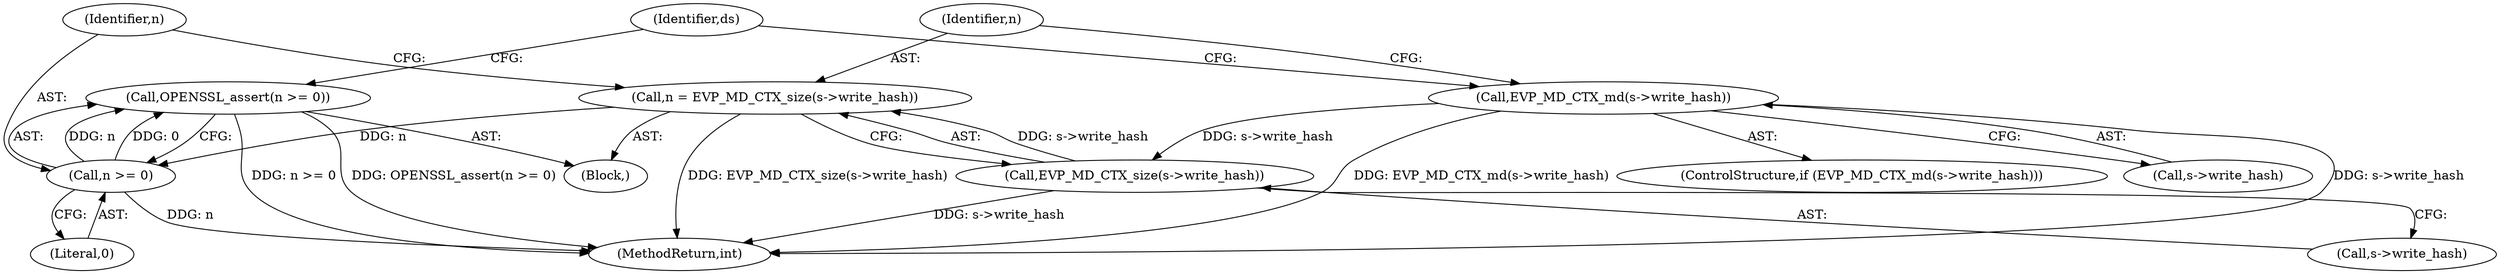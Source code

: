 digraph "0_openssl_4ad93618d26a3ea23d36ad5498ff4f59eff3a4d2_2@API" {
"1000155" [label="(Call,OPENSSL_assert(n >= 0))"];
"1000156" [label="(Call,n >= 0)"];
"1000149" [label="(Call,n = EVP_MD_CTX_size(s->write_hash))"];
"1000151" [label="(Call,EVP_MD_CTX_size(s->write_hash))"];
"1000143" [label="(Call,EVP_MD_CTX_md(s->write_hash))"];
"1000151" [label="(Call,EVP_MD_CTX_size(s->write_hash))"];
"1000157" [label="(Identifier,n)"];
"1000142" [label="(ControlStructure,if (EVP_MD_CTX_md(s->write_hash)))"];
"1000155" [label="(Call,OPENSSL_assert(n >= 0))"];
"1000158" [label="(Literal,0)"];
"1000143" [label="(Call,EVP_MD_CTX_md(s->write_hash))"];
"1000156" [label="(Call,n >= 0)"];
"1000160" [label="(Identifier,ds)"];
"1000152" [label="(Call,s->write_hash)"];
"1000149" [label="(Call,n = EVP_MD_CTX_size(s->write_hash))"];
"1000934" [label="(MethodReturn,int)"];
"1000150" [label="(Identifier,n)"];
"1000144" [label="(Call,s->write_hash)"];
"1000147" [label="(Block,)"];
"1000155" -> "1000147"  [label="AST: "];
"1000155" -> "1000156"  [label="CFG: "];
"1000156" -> "1000155"  [label="AST: "];
"1000160" -> "1000155"  [label="CFG: "];
"1000155" -> "1000934"  [label="DDG: OPENSSL_assert(n >= 0)"];
"1000155" -> "1000934"  [label="DDG: n >= 0"];
"1000156" -> "1000155"  [label="DDG: n"];
"1000156" -> "1000155"  [label="DDG: 0"];
"1000156" -> "1000158"  [label="CFG: "];
"1000157" -> "1000156"  [label="AST: "];
"1000158" -> "1000156"  [label="AST: "];
"1000156" -> "1000934"  [label="DDG: n"];
"1000149" -> "1000156"  [label="DDG: n"];
"1000149" -> "1000147"  [label="AST: "];
"1000149" -> "1000151"  [label="CFG: "];
"1000150" -> "1000149"  [label="AST: "];
"1000151" -> "1000149"  [label="AST: "];
"1000157" -> "1000149"  [label="CFG: "];
"1000149" -> "1000934"  [label="DDG: EVP_MD_CTX_size(s->write_hash)"];
"1000151" -> "1000149"  [label="DDG: s->write_hash"];
"1000151" -> "1000152"  [label="CFG: "];
"1000152" -> "1000151"  [label="AST: "];
"1000151" -> "1000934"  [label="DDG: s->write_hash"];
"1000143" -> "1000151"  [label="DDG: s->write_hash"];
"1000143" -> "1000142"  [label="AST: "];
"1000143" -> "1000144"  [label="CFG: "];
"1000144" -> "1000143"  [label="AST: "];
"1000150" -> "1000143"  [label="CFG: "];
"1000160" -> "1000143"  [label="CFG: "];
"1000143" -> "1000934"  [label="DDG: s->write_hash"];
"1000143" -> "1000934"  [label="DDG: EVP_MD_CTX_md(s->write_hash)"];
}
